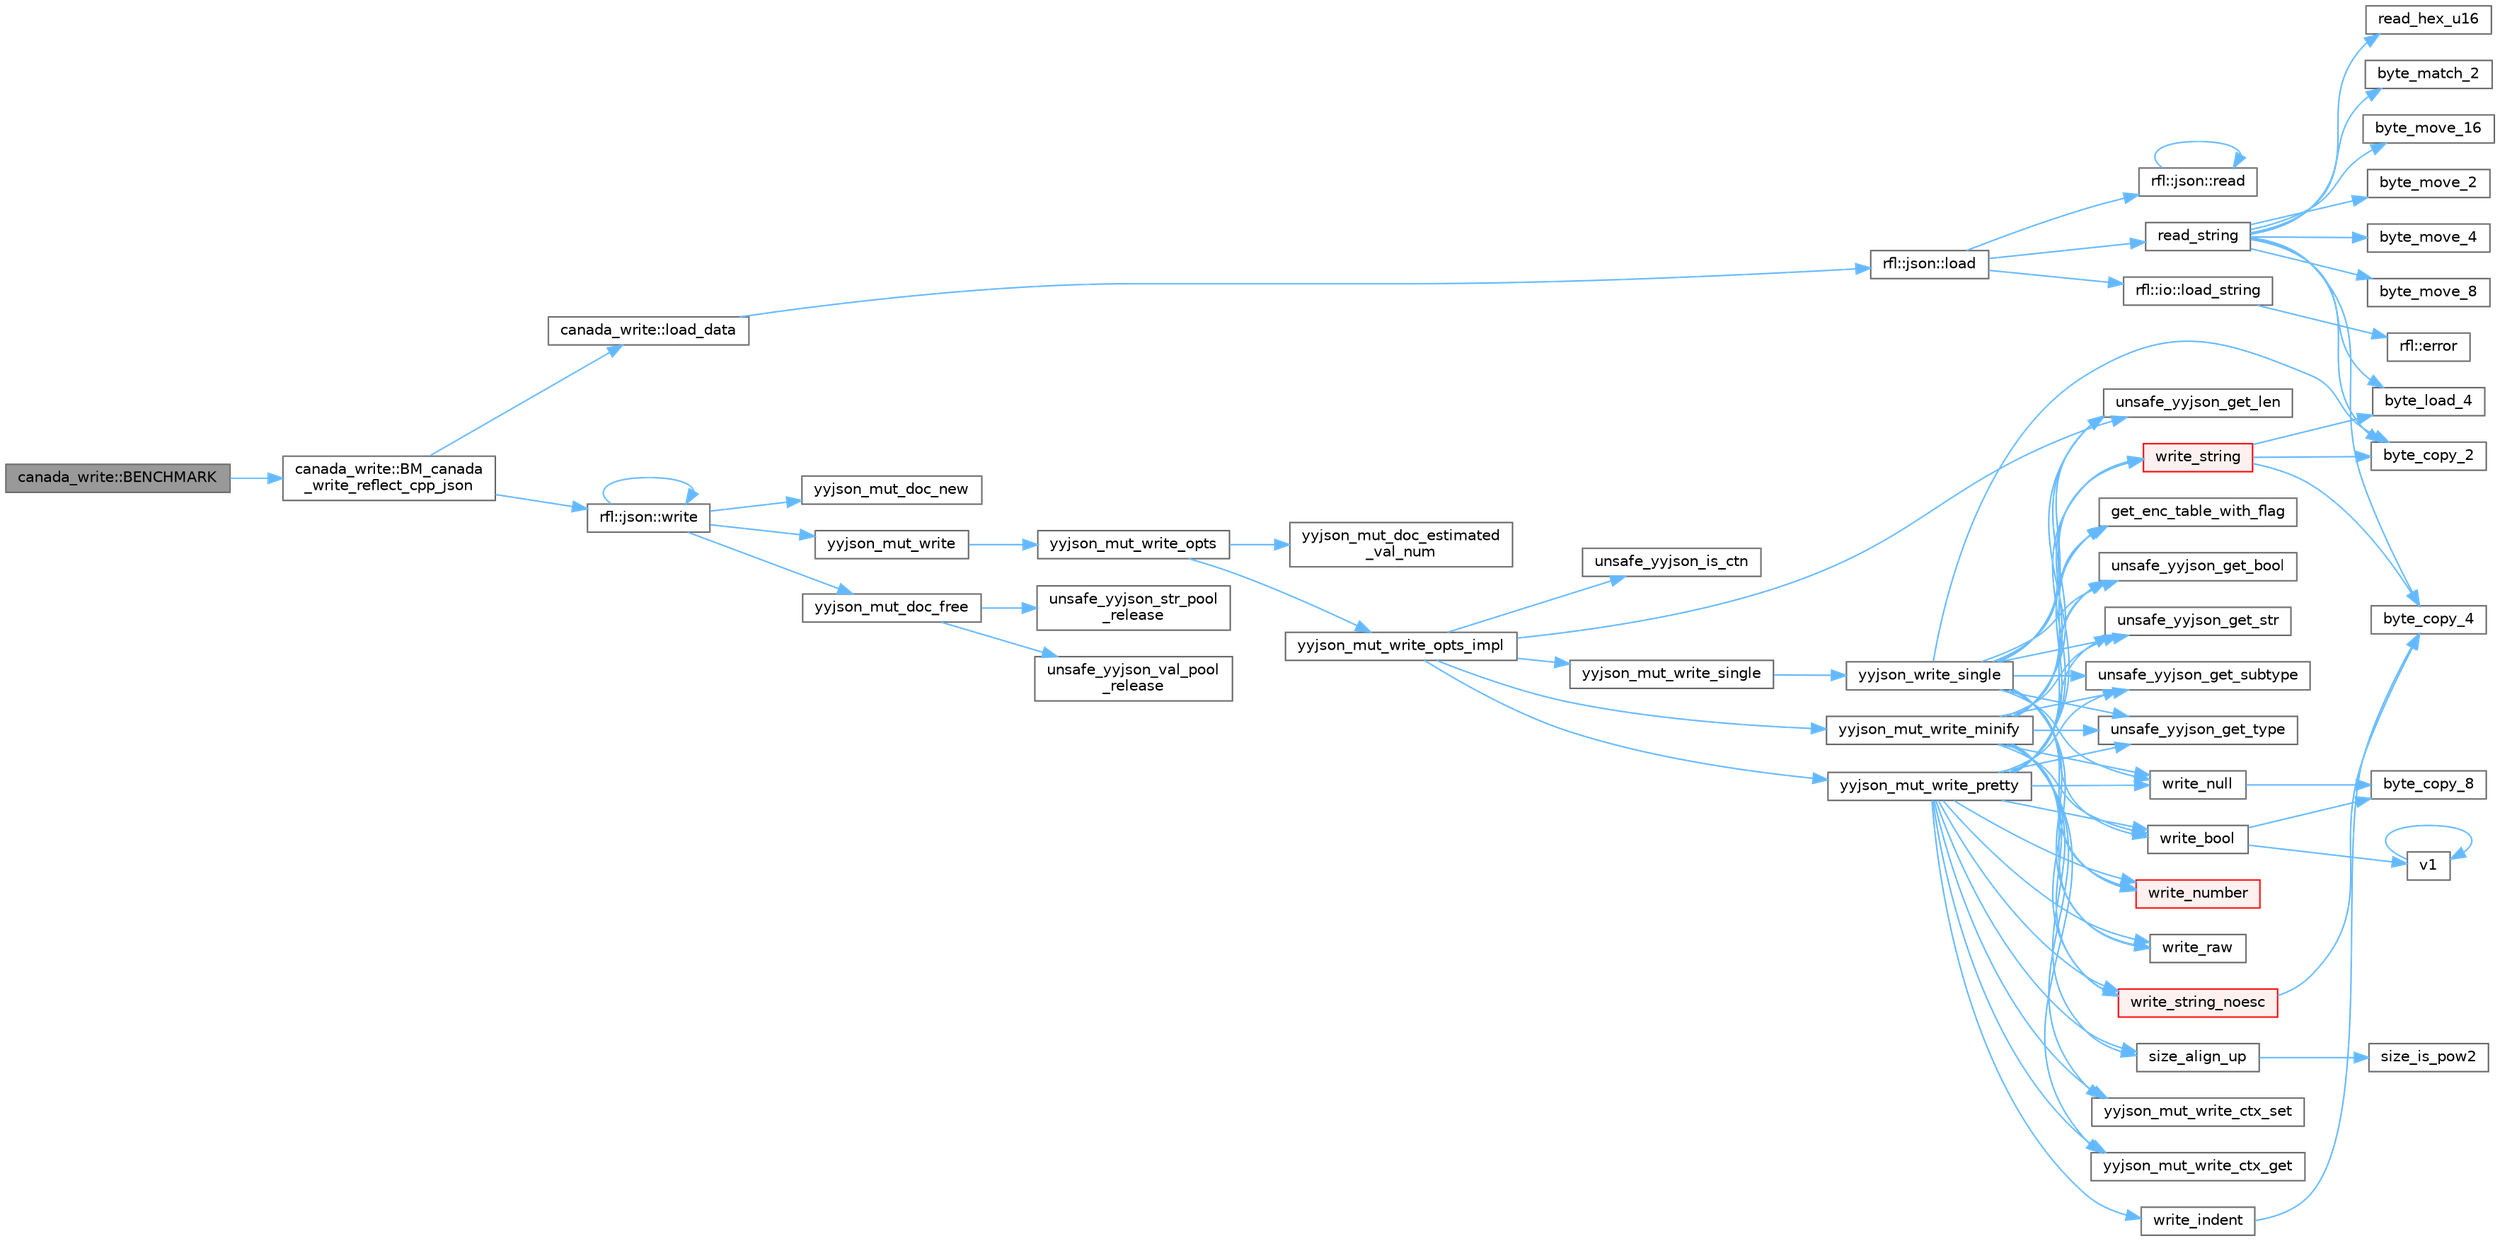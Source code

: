 digraph "canada_write::BENCHMARK"
{
 // LATEX_PDF_SIZE
  bgcolor="transparent";
  edge [fontname=Helvetica,fontsize=10,labelfontname=Helvetica,labelfontsize=10];
  node [fontname=Helvetica,fontsize=10,shape=box,height=0.2,width=0.4];
  rankdir="LR";
  Node1 [id="Node000001",label="canada_write::BENCHMARK",height=0.2,width=0.4,color="gray40", fillcolor="grey60", style="filled", fontcolor="black",tooltip=" "];
  Node1 -> Node2 [id="edge88_Node000001_Node000002",color="steelblue1",style="solid",tooltip=" "];
  Node2 [id="Node000002",label="canada_write::BM_canada\l_write_reflect_cpp_json",height=0.2,width=0.4,color="grey40", fillcolor="white", style="filled",URL="$namespacecanada__write.html#adf6bea017120437b143470da32cac6c5",tooltip=" "];
  Node2 -> Node3 [id="edge89_Node000002_Node000003",color="steelblue1",style="solid",tooltip=" "];
  Node3 [id="Node000003",label="canada_write::load_data",height=0.2,width=0.4,color="grey40", fillcolor="white", style="filled",URL="$namespacecanada__write.html#a77ee77f85d1f753898b945d50691b573",tooltip=" "];
  Node3 -> Node4 [id="edge90_Node000003_Node000004",color="steelblue1",style="solid",tooltip=" "];
  Node4 [id="Node000004",label="rfl::json::load",height=0.2,width=0.4,color="grey40", fillcolor="white", style="filled",URL="$namespacerfl_1_1json.html#ad44cd984a06c20921fc621d115e17cab",tooltip=" "];
  Node4 -> Node5 [id="edge91_Node000004_Node000005",color="steelblue1",style="solid",tooltip=" "];
  Node5 [id="Node000005",label="rfl::io::load_string",height=0.2,width=0.4,color="grey40", fillcolor="white", style="filled",URL="$namespacerfl_1_1io.html#abef8f6773d8fd7258ba35772521c371a",tooltip=" "];
  Node5 -> Node6 [id="edge92_Node000005_Node000006",color="steelblue1",style="solid",tooltip=" "];
  Node6 [id="Node000006",label="rfl::error",height=0.2,width=0.4,color="grey40", fillcolor="white", style="filled",URL="$namespacerfl.html#a6625864c6c297dfdc3d3c3ee3181dd8c",tooltip="Shorthand for unexpected error."];
  Node4 -> Node7 [id="edge93_Node000004_Node000007",color="steelblue1",style="solid",tooltip=" "];
  Node7 [id="Node000007",label="rfl::json::read",height=0.2,width=0.4,color="grey40", fillcolor="white", style="filled",URL="$namespacerfl_1_1json.html#a905573518eca04a9c269d1bb32de7dd1",tooltip="Parses an object from a JSON var."];
  Node7 -> Node7 [id="edge94_Node000007_Node000007",color="steelblue1",style="solid",tooltip=" "];
  Node4 -> Node8 [id="edge95_Node000004_Node000008",color="steelblue1",style="solid",tooltip=" "];
  Node8 [id="Node000008",label="read_string",height=0.2,width=0.4,color="grey40", fillcolor="white", style="filled",URL="$yyjson_8c.html#a804945ea7ab88a55f6c71afe2ef28508",tooltip=" "];
  Node8 -> Node9 [id="edge96_Node000008_Node000009",color="steelblue1",style="solid",tooltip=" "];
  Node9 [id="Node000009",label="byte_copy_2",height=0.2,width=0.4,color="grey40", fillcolor="white", style="filled",URL="$yyjson_8c.html#ac6a11726824f52b6413a67488f5a3152",tooltip=" "];
  Node8 -> Node10 [id="edge97_Node000008_Node000010",color="steelblue1",style="solid",tooltip=" "];
  Node10 [id="Node000010",label="byte_copy_4",height=0.2,width=0.4,color="grey40", fillcolor="white", style="filled",URL="$yyjson_8c.html#a98219967baeab34ab615b4ccda0df146",tooltip=" "];
  Node8 -> Node11 [id="edge98_Node000008_Node000011",color="steelblue1",style="solid",tooltip=" "];
  Node11 [id="Node000011",label="byte_load_4",height=0.2,width=0.4,color="grey40", fillcolor="white", style="filled",URL="$yyjson_8c.html#a87c460a03bebacd0dcdad97440488c2b",tooltip=" "];
  Node8 -> Node12 [id="edge99_Node000008_Node000012",color="steelblue1",style="solid",tooltip=" "];
  Node12 [id="Node000012",label="byte_match_2",height=0.2,width=0.4,color="grey40", fillcolor="white", style="filled",URL="$yyjson_8c.html#a3a0b543ccc96758e3d9632773ab82632",tooltip=" "];
  Node8 -> Node13 [id="edge100_Node000008_Node000013",color="steelblue1",style="solid",tooltip=" "];
  Node13 [id="Node000013",label="byte_move_16",height=0.2,width=0.4,color="grey40", fillcolor="white", style="filled",URL="$yyjson_8c.html#a133d71145abef5ab727e5d3bc7d7d3cc",tooltip=" "];
  Node8 -> Node14 [id="edge101_Node000008_Node000014",color="steelblue1",style="solid",tooltip=" "];
  Node14 [id="Node000014",label="byte_move_2",height=0.2,width=0.4,color="grey40", fillcolor="white", style="filled",URL="$yyjson_8c.html#a937b93922fffb9ba4853a8c20954aa5b",tooltip=" "];
  Node8 -> Node15 [id="edge102_Node000008_Node000015",color="steelblue1",style="solid",tooltip=" "];
  Node15 [id="Node000015",label="byte_move_4",height=0.2,width=0.4,color="grey40", fillcolor="white", style="filled",URL="$yyjson_8c.html#aa5ca17990694a6718874be6817b38ed4",tooltip=" "];
  Node8 -> Node16 [id="edge103_Node000008_Node000016",color="steelblue1",style="solid",tooltip=" "];
  Node16 [id="Node000016",label="byte_move_8",height=0.2,width=0.4,color="grey40", fillcolor="white", style="filled",URL="$yyjson_8c.html#a358fd32f651a73a41814fb2229dae049",tooltip=" "];
  Node8 -> Node17 [id="edge104_Node000008_Node000017",color="steelblue1",style="solid",tooltip=" "];
  Node17 [id="Node000017",label="read_hex_u16",height=0.2,width=0.4,color="grey40", fillcolor="white", style="filled",URL="$yyjson_8c.html#add45e53bf46ccf2467cc535d9bd89717",tooltip=" "];
  Node2 -> Node18 [id="edge105_Node000002_Node000018",color="steelblue1",style="solid",tooltip=" "];
  Node18 [id="Node000018",label="rfl::json::write",height=0.2,width=0.4,color="grey40", fillcolor="white", style="filled",URL="$namespacerfl_1_1json.html#af39a23539424555b8c970d12a58e547f",tooltip="Returns a JSON string."];
  Node18 -> Node18 [id="edge106_Node000018_Node000018",color="steelblue1",style="solid",tooltip=" "];
  Node18 -> Node19 [id="edge107_Node000018_Node000019",color="steelblue1",style="solid",tooltip=" "];
  Node19 [id="Node000019",label="yyjson_mut_doc_free",height=0.2,width=0.4,color="grey40", fillcolor="white", style="filled",URL="$yyjson_8c.html#a473b53dd223f25a117a6fe3b543bfdb1",tooltip=" "];
  Node19 -> Node20 [id="edge108_Node000019_Node000020",color="steelblue1",style="solid",tooltip=" "];
  Node20 [id="Node000020",label="unsafe_yyjson_str_pool\l_release",height=0.2,width=0.4,color="grey40", fillcolor="white", style="filled",URL="$yyjson_8c.html#a68827985804124f8d26d256b07877cf9",tooltip=" "];
  Node19 -> Node21 [id="edge109_Node000019_Node000021",color="steelblue1",style="solid",tooltip=" "];
  Node21 [id="Node000021",label="unsafe_yyjson_val_pool\l_release",height=0.2,width=0.4,color="grey40", fillcolor="white", style="filled",URL="$yyjson_8c.html#a423ab190d8ce947af71ff1a45ab76805",tooltip=" "];
  Node18 -> Node22 [id="edge110_Node000018_Node000022",color="steelblue1",style="solid",tooltip=" "];
  Node22 [id="Node000022",label="yyjson_mut_doc_new",height=0.2,width=0.4,color="grey40", fillcolor="white", style="filled",URL="$yyjson_8c.html#a94a8c1c5f4e47e11e268d7f4c0e4cb1a",tooltip=" "];
  Node18 -> Node23 [id="edge111_Node000018_Node000023",color="steelblue1",style="solid",tooltip=" "];
  Node23 [id="Node000023",label="yyjson_mut_write",height=0.2,width=0.4,color="grey40", fillcolor="white", style="filled",URL="$yyjson_8h.html#a881e2ee3f487385810829df8bc675f1f",tooltip=" "];
  Node23 -> Node24 [id="edge112_Node000023_Node000024",color="steelblue1",style="solid",tooltip=" "];
  Node24 [id="Node000024",label="yyjson_mut_write_opts",height=0.2,width=0.4,color="grey40", fillcolor="white", style="filled",URL="$yyjson_8c.html#a43932e149602ddfcd9257648ea36e553",tooltip=" "];
  Node24 -> Node25 [id="edge113_Node000024_Node000025",color="steelblue1",style="solid",tooltip=" "];
  Node25 [id="Node000025",label="yyjson_mut_doc_estimated\l_val_num",height=0.2,width=0.4,color="grey40", fillcolor="white", style="filled",URL="$yyjson_8c.html#ac9cfbe501c1317baf92c53571c7333ee",tooltip=" "];
  Node24 -> Node26 [id="edge114_Node000024_Node000026",color="steelblue1",style="solid",tooltip=" "];
  Node26 [id="Node000026",label="yyjson_mut_write_opts_impl",height=0.2,width=0.4,color="grey40", fillcolor="white", style="filled",URL="$yyjson_8c.html#a9419498fed912dda63693d15ff91c74c",tooltip=" "];
  Node26 -> Node27 [id="edge115_Node000026_Node000027",color="steelblue1",style="solid",tooltip=" "];
  Node27 [id="Node000027",label="unsafe_yyjson_get_len",height=0.2,width=0.4,color="grey40", fillcolor="white", style="filled",URL="$yyjson_8h.html#a445bf8a7f9981e4797bf95db944ddf8f",tooltip=" "];
  Node26 -> Node28 [id="edge116_Node000026_Node000028",color="steelblue1",style="solid",tooltip=" "];
  Node28 [id="Node000028",label="unsafe_yyjson_is_ctn",height=0.2,width=0.4,color="grey40", fillcolor="white", style="filled",URL="$yyjson_8h.html#afe1e8995e63d29297d569c4a848bf5a2",tooltip=" "];
  Node26 -> Node29 [id="edge117_Node000026_Node000029",color="steelblue1",style="solid",tooltip=" "];
  Node29 [id="Node000029",label="yyjson_mut_write_minify",height=0.2,width=0.4,color="grey40", fillcolor="white", style="filled",URL="$yyjson_8c.html#a41b0f7caeaed5e6075fdbad6e37daa44",tooltip=" "];
  Node29 -> Node30 [id="edge118_Node000029_Node000030",color="steelblue1",style="solid",tooltip=" "];
  Node30 [id="Node000030",label="get_enc_table_with_flag",height=0.2,width=0.4,color="grey40", fillcolor="white", style="filled",URL="$yyjson_8c.html#a4b810e39a1c70f479ea48f4b6be239b0",tooltip=" "];
  Node29 -> Node31 [id="edge119_Node000029_Node000031",color="steelblue1",style="solid",tooltip=" "];
  Node31 [id="Node000031",label="size_align_up",height=0.2,width=0.4,color="grey40", fillcolor="white", style="filled",URL="$yyjson_8c.html#aee0ecba3f0e01a145a4bd084c40b53b6",tooltip=" "];
  Node31 -> Node32 [id="edge120_Node000031_Node000032",color="steelblue1",style="solid",tooltip=" "];
  Node32 [id="Node000032",label="size_is_pow2",height=0.2,width=0.4,color="grey40", fillcolor="white", style="filled",URL="$yyjson_8c.html#a9c435a75a5fc566d5382ba2646704a18",tooltip=" "];
  Node29 -> Node33 [id="edge121_Node000029_Node000033",color="steelblue1",style="solid",tooltip=" "];
  Node33 [id="Node000033",label="unsafe_yyjson_get_bool",height=0.2,width=0.4,color="grey40", fillcolor="white", style="filled",URL="$yyjson_8h.html#a3ef8c1e13a7f67eead2d945125769f90",tooltip=" "];
  Node29 -> Node27 [id="edge122_Node000029_Node000027",color="steelblue1",style="solid",tooltip=" "];
  Node29 -> Node34 [id="edge123_Node000029_Node000034",color="steelblue1",style="solid",tooltip=" "];
  Node34 [id="Node000034",label="unsafe_yyjson_get_str",height=0.2,width=0.4,color="grey40", fillcolor="white", style="filled",URL="$yyjson_8h.html#a879b3c14194afd5b60d663640998c020",tooltip=" "];
  Node29 -> Node35 [id="edge124_Node000029_Node000035",color="steelblue1",style="solid",tooltip=" "];
  Node35 [id="Node000035",label="unsafe_yyjson_get_subtype",height=0.2,width=0.4,color="grey40", fillcolor="white", style="filled",URL="$yyjson_8h.html#a735848e46f26bfe3dfb333c7f890205e",tooltip=" "];
  Node29 -> Node36 [id="edge125_Node000029_Node000036",color="steelblue1",style="solid",tooltip=" "];
  Node36 [id="Node000036",label="unsafe_yyjson_get_type",height=0.2,width=0.4,color="grey40", fillcolor="white", style="filled",URL="$yyjson_8h.html#a25aa2b2a33dccb9af7da4576b3cbe6ab",tooltip=" "];
  Node29 -> Node37 [id="edge126_Node000029_Node000037",color="steelblue1",style="solid",tooltip=" "];
  Node37 [id="Node000037",label="write_bool",height=0.2,width=0.4,color="grey40", fillcolor="white", style="filled",URL="$yyjson_8c.html#a8f48aafc5963521f3da75e2448f0d084",tooltip=" "];
  Node37 -> Node38 [id="edge127_Node000037_Node000038",color="steelblue1",style="solid",tooltip=" "];
  Node38 [id="Node000038",label="byte_copy_8",height=0.2,width=0.4,color="grey40", fillcolor="white", style="filled",URL="$yyjson_8c.html#a03dd49c937c12d9a85deaac184d25eb9",tooltip=" "];
  Node37 -> Node39 [id="edge128_Node000037_Node000039",color="steelblue1",style="solid",tooltip=" "];
  Node39 [id="Node000039",label="v1",height=0.2,width=0.4,color="grey40", fillcolor="white", style="filled",URL="$_tutorial___reshape_mat2_vec_8cpp.html#a10bd710692c91bc238f2e1da77730678",tooltip=" "];
  Node39 -> Node39 [id="edge129_Node000039_Node000039",color="steelblue1",style="solid",tooltip=" "];
  Node29 -> Node40 [id="edge130_Node000029_Node000040",color="steelblue1",style="solid",tooltip=" "];
  Node40 [id="Node000040",label="write_null",height=0.2,width=0.4,color="grey40", fillcolor="white", style="filled",URL="$yyjson_8c.html#a9ab2502373a7c2ad7decc10b76c47043",tooltip=" "];
  Node40 -> Node38 [id="edge131_Node000040_Node000038",color="steelblue1",style="solid",tooltip=" "];
  Node29 -> Node41 [id="edge132_Node000029_Node000041",color="steelblue1",style="solid",tooltip=" "];
  Node41 [id="Node000041",label="write_number",height=0.2,width=0.4,color="red", fillcolor="#FFF0F0", style="filled",URL="$yyjson_8c.html#a7a6eb98c82d060a1b4b1b25ae9169770",tooltip=" "];
  Node29 -> Node83 [id="edge133_Node000029_Node000083",color="steelblue1",style="solid",tooltip=" "];
  Node83 [id="Node000083",label="write_raw",height=0.2,width=0.4,color="grey40", fillcolor="white", style="filled",URL="$yyjson_8c.html#a595a43099038f73ab0af2b4209b1f0fd",tooltip=" "];
  Node29 -> Node84 [id="edge134_Node000029_Node000084",color="steelblue1",style="solid",tooltip=" "];
  Node84 [id="Node000084",label="write_string",height=0.2,width=0.4,color="red", fillcolor="#FFF0F0", style="filled",URL="$yyjson_8c.html#a1aadf662e6fc22a6419db27146e38472",tooltip=" "];
  Node84 -> Node9 [id="edge135_Node000084_Node000009",color="steelblue1",style="solid",tooltip=" "];
  Node84 -> Node10 [id="edge136_Node000084_Node000010",color="steelblue1",style="solid",tooltip=" "];
  Node84 -> Node11 [id="edge137_Node000084_Node000011",color="steelblue1",style="solid",tooltip=" "];
  Node29 -> Node88 [id="edge138_Node000029_Node000088",color="steelblue1",style="solid",tooltip=" "];
  Node88 [id="Node000088",label="write_string_noesc",height=0.2,width=0.4,color="red", fillcolor="#FFF0F0", style="filled",URL="$yyjson_8c.html#ab1d27351bed7d1f6f632f75dcf9846de",tooltip=" "];
  Node88 -> Node10 [id="edge139_Node000088_Node000010",color="steelblue1",style="solid",tooltip=" "];
  Node29 -> Node89 [id="edge140_Node000029_Node000089",color="steelblue1",style="solid",tooltip=" "];
  Node89 [id="Node000089",label="yyjson_mut_write_ctx_get",height=0.2,width=0.4,color="grey40", fillcolor="white", style="filled",URL="$yyjson_8c.html#a7330d6789bda008b50a3a964e17629c4",tooltip=" "];
  Node29 -> Node90 [id="edge141_Node000029_Node000090",color="steelblue1",style="solid",tooltip=" "];
  Node90 [id="Node000090",label="yyjson_mut_write_ctx_set",height=0.2,width=0.4,color="grey40", fillcolor="white", style="filled",URL="$yyjson_8c.html#ad170c12cec69275d5f79d760bd3b1a0a",tooltip=" "];
  Node26 -> Node91 [id="edge142_Node000026_Node000091",color="steelblue1",style="solid",tooltip=" "];
  Node91 [id="Node000091",label="yyjson_mut_write_pretty",height=0.2,width=0.4,color="grey40", fillcolor="white", style="filled",URL="$yyjson_8c.html#a5bd41dfbb867b6521e1f7571f3615b0f",tooltip=" "];
  Node91 -> Node30 [id="edge143_Node000091_Node000030",color="steelblue1",style="solid",tooltip=" "];
  Node91 -> Node31 [id="edge144_Node000091_Node000031",color="steelblue1",style="solid",tooltip=" "];
  Node91 -> Node33 [id="edge145_Node000091_Node000033",color="steelblue1",style="solid",tooltip=" "];
  Node91 -> Node27 [id="edge146_Node000091_Node000027",color="steelblue1",style="solid",tooltip=" "];
  Node91 -> Node34 [id="edge147_Node000091_Node000034",color="steelblue1",style="solid",tooltip=" "];
  Node91 -> Node35 [id="edge148_Node000091_Node000035",color="steelblue1",style="solid",tooltip=" "];
  Node91 -> Node36 [id="edge149_Node000091_Node000036",color="steelblue1",style="solid",tooltip=" "];
  Node91 -> Node37 [id="edge150_Node000091_Node000037",color="steelblue1",style="solid",tooltip=" "];
  Node91 -> Node92 [id="edge151_Node000091_Node000092",color="steelblue1",style="solid",tooltip=" "];
  Node92 [id="Node000092",label="write_indent",height=0.2,width=0.4,color="grey40", fillcolor="white", style="filled",URL="$yyjson_8c.html#ac6e21689f9ccf3981672a321d7d02e47",tooltip=" "];
  Node92 -> Node10 [id="edge152_Node000092_Node000010",color="steelblue1",style="solid",tooltip=" "];
  Node91 -> Node40 [id="edge153_Node000091_Node000040",color="steelblue1",style="solid",tooltip=" "];
  Node91 -> Node41 [id="edge154_Node000091_Node000041",color="steelblue1",style="solid",tooltip=" "];
  Node91 -> Node83 [id="edge155_Node000091_Node000083",color="steelblue1",style="solid",tooltip=" "];
  Node91 -> Node84 [id="edge156_Node000091_Node000084",color="steelblue1",style="solid",tooltip=" "];
  Node91 -> Node88 [id="edge157_Node000091_Node000088",color="steelblue1",style="solid",tooltip=" "];
  Node91 -> Node89 [id="edge158_Node000091_Node000089",color="steelblue1",style="solid",tooltip=" "];
  Node91 -> Node90 [id="edge159_Node000091_Node000090",color="steelblue1",style="solid",tooltip=" "];
  Node26 -> Node93 [id="edge160_Node000026_Node000093",color="steelblue1",style="solid",tooltip=" "];
  Node93 [id="Node000093",label="yyjson_mut_write_single",height=0.2,width=0.4,color="grey40", fillcolor="white", style="filled",URL="$yyjson_8c.html#a6453eece4aede41c7d909075ad2980e0",tooltip=" "];
  Node93 -> Node94 [id="edge161_Node000093_Node000094",color="steelblue1",style="solid",tooltip=" "];
  Node94 [id="Node000094",label="yyjson_write_single",height=0.2,width=0.4,color="grey40", fillcolor="white", style="filled",URL="$yyjson_8c.html#a083e9d39ef4daa8ddc5c6474ccf5e468",tooltip=" "];
  Node94 -> Node9 [id="edge162_Node000094_Node000009",color="steelblue1",style="solid",tooltip=" "];
  Node94 -> Node30 [id="edge163_Node000094_Node000030",color="steelblue1",style="solid",tooltip=" "];
  Node94 -> Node33 [id="edge164_Node000094_Node000033",color="steelblue1",style="solid",tooltip=" "];
  Node94 -> Node27 [id="edge165_Node000094_Node000027",color="steelblue1",style="solid",tooltip=" "];
  Node94 -> Node34 [id="edge166_Node000094_Node000034",color="steelblue1",style="solid",tooltip=" "];
  Node94 -> Node35 [id="edge167_Node000094_Node000035",color="steelblue1",style="solid",tooltip=" "];
  Node94 -> Node36 [id="edge168_Node000094_Node000036",color="steelblue1",style="solid",tooltip=" "];
  Node94 -> Node37 [id="edge169_Node000094_Node000037",color="steelblue1",style="solid",tooltip=" "];
  Node94 -> Node40 [id="edge170_Node000094_Node000040",color="steelblue1",style="solid",tooltip=" "];
  Node94 -> Node41 [id="edge171_Node000094_Node000041",color="steelblue1",style="solid",tooltip=" "];
  Node94 -> Node83 [id="edge172_Node000094_Node000083",color="steelblue1",style="solid",tooltip=" "];
  Node94 -> Node84 [id="edge173_Node000094_Node000084",color="steelblue1",style="solid",tooltip=" "];
  Node94 -> Node88 [id="edge174_Node000094_Node000088",color="steelblue1",style="solid",tooltip=" "];
}
